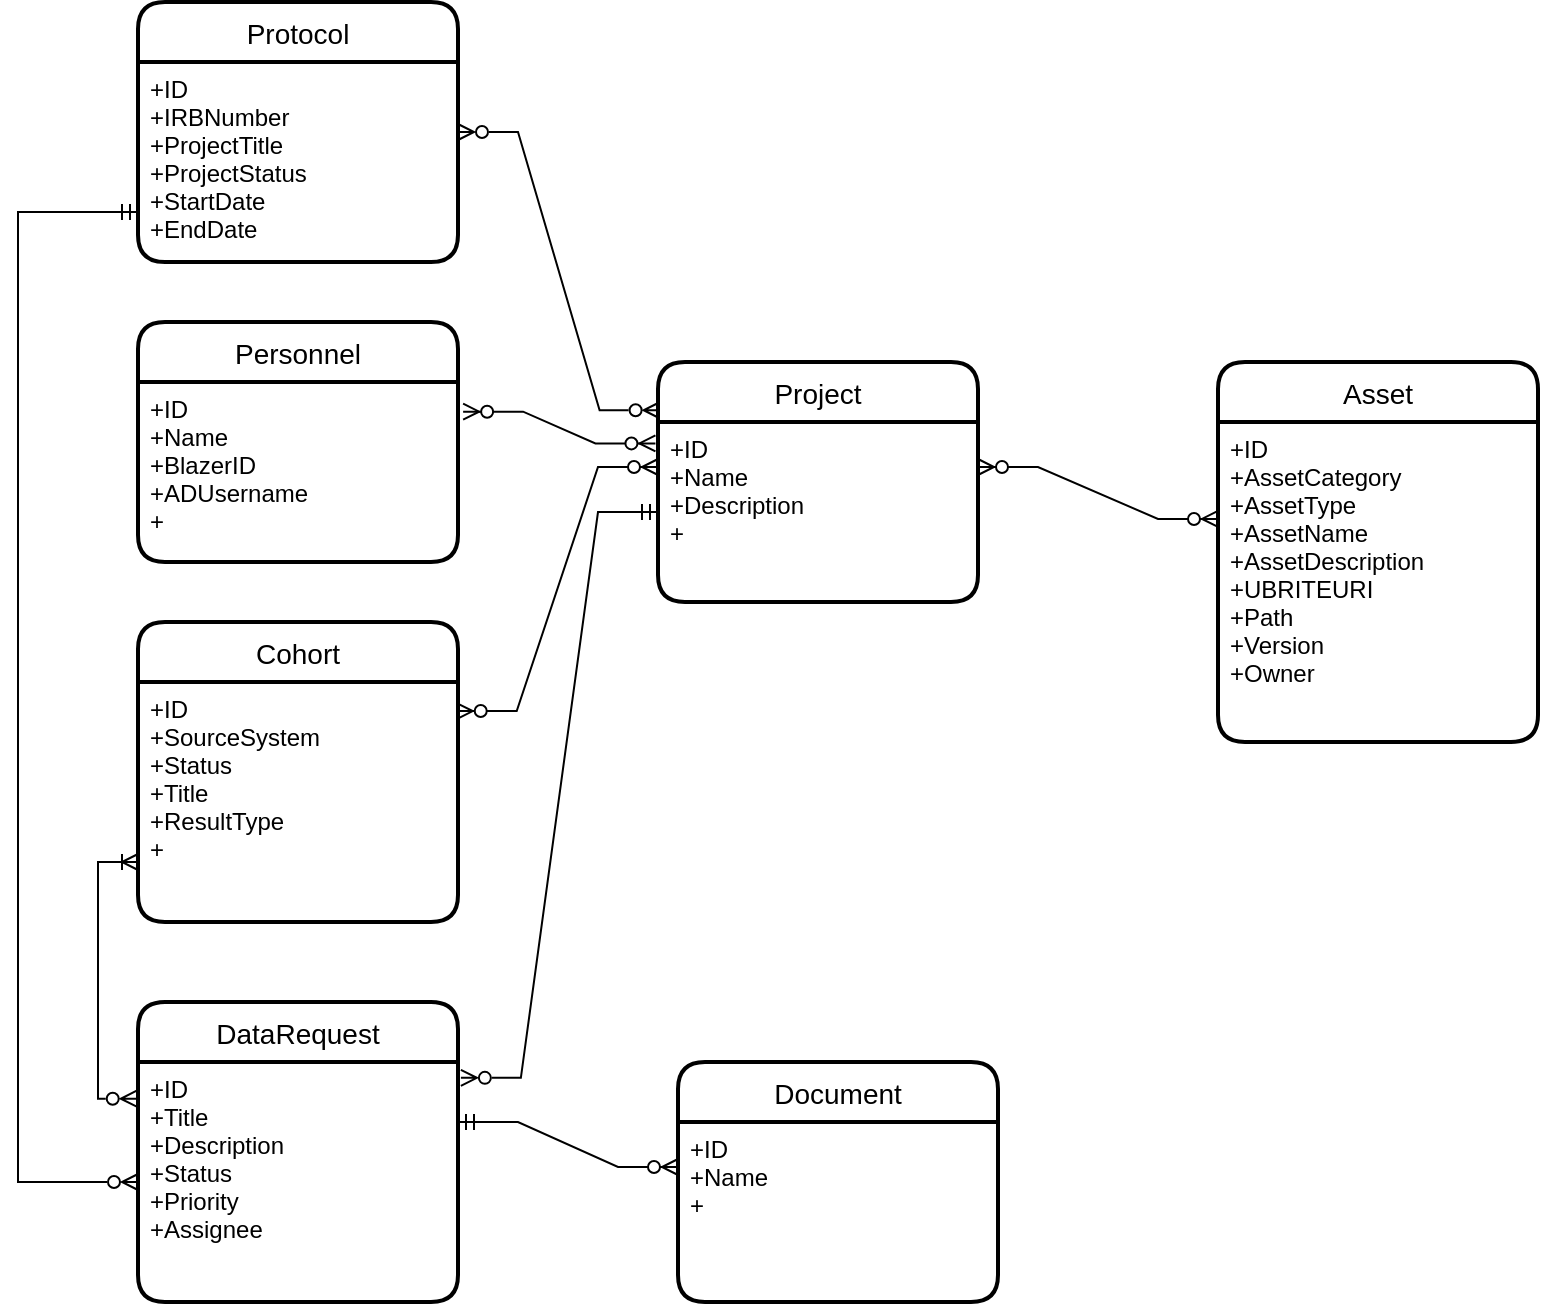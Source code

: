 <mxfile version="20.2.5" type="github">
  <diagram id="R2lEEEUBdFMjLlhIrx00" name="Page-1">
    <mxGraphModel dx="1104" dy="832" grid="1" gridSize="10" guides="1" tooltips="1" connect="1" arrows="1" fold="1" page="1" pageScale="1" pageWidth="850" pageHeight="1100" math="0" shadow="0" extFonts="Permanent Marker^https://fonts.googleapis.com/css?family=Permanent+Marker">
      <root>
        <mxCell id="0" />
        <mxCell id="1" parent="0" />
        <mxCell id="d8AmTmTILv6SGkgznYFD-1" value="Project" style="swimlane;childLayout=stackLayout;horizontal=1;startSize=30;horizontalStack=0;rounded=1;fontSize=14;fontStyle=0;strokeWidth=2;resizeParent=0;resizeLast=1;shadow=0;dashed=0;align=center;" vertex="1" parent="1">
          <mxGeometry x="330" y="240" width="160" height="120" as="geometry" />
        </mxCell>
        <mxCell id="d8AmTmTILv6SGkgznYFD-2" value="+ID&#xa;+Name&#xa;+Description&#xa;+" style="align=left;strokeColor=none;fillColor=none;spacingLeft=4;fontSize=12;verticalAlign=top;resizable=0;rotatable=0;part=1;" vertex="1" parent="d8AmTmTILv6SGkgznYFD-1">
          <mxGeometry y="30" width="160" height="90" as="geometry" />
        </mxCell>
        <mxCell id="d8AmTmTILv6SGkgznYFD-3" value="Protocol" style="swimlane;childLayout=stackLayout;horizontal=1;startSize=30;horizontalStack=0;rounded=1;fontSize=14;fontStyle=0;strokeWidth=2;resizeParent=0;resizeLast=1;shadow=0;dashed=0;align=center;" vertex="1" parent="1">
          <mxGeometry x="70" y="60" width="160" height="130" as="geometry" />
        </mxCell>
        <mxCell id="d8AmTmTILv6SGkgznYFD-4" value="+ID&#xa;+IRBNumber&#xa;+ProjectTitle&#xa;+ProjectStatus&#xa;+StartDate&#xa;+EndDate" style="align=left;strokeColor=none;fillColor=none;spacingLeft=4;fontSize=12;verticalAlign=top;resizable=0;rotatable=0;part=1;" vertex="1" parent="d8AmTmTILv6SGkgznYFD-3">
          <mxGeometry y="30" width="160" height="100" as="geometry" />
        </mxCell>
        <mxCell id="d8AmTmTILv6SGkgznYFD-5" value="Personnel" style="swimlane;childLayout=stackLayout;horizontal=1;startSize=30;horizontalStack=0;rounded=1;fontSize=14;fontStyle=0;strokeWidth=2;resizeParent=0;resizeLast=1;shadow=0;dashed=0;align=center;" vertex="1" parent="1">
          <mxGeometry x="70" y="220" width="160" height="120" as="geometry" />
        </mxCell>
        <mxCell id="d8AmTmTILv6SGkgznYFD-6" value="+ID&#xa;+Name&#xa;+BlazerID&#xa;+ADUsername&#xa;+" style="align=left;strokeColor=none;fillColor=none;spacingLeft=4;fontSize=12;verticalAlign=top;resizable=0;rotatable=0;part=1;" vertex="1" parent="d8AmTmTILv6SGkgznYFD-5">
          <mxGeometry y="30" width="160" height="90" as="geometry" />
        </mxCell>
        <mxCell id="d8AmTmTILv6SGkgznYFD-7" value="Cohort" style="swimlane;childLayout=stackLayout;horizontal=1;startSize=30;horizontalStack=0;rounded=1;fontSize=14;fontStyle=0;strokeWidth=2;resizeParent=0;resizeLast=1;shadow=0;dashed=0;align=center;" vertex="1" parent="1">
          <mxGeometry x="70" y="370" width="160" height="150" as="geometry" />
        </mxCell>
        <mxCell id="d8AmTmTILv6SGkgznYFD-8" value="+ID&#xa;+SourceSystem&#xa;+Status&#xa;+Title&#xa;+ResultType&#xa;+" style="align=left;strokeColor=none;fillColor=none;spacingLeft=4;fontSize=12;verticalAlign=top;resizable=0;rotatable=0;part=1;" vertex="1" parent="d8AmTmTILv6SGkgznYFD-7">
          <mxGeometry y="30" width="160" height="120" as="geometry" />
        </mxCell>
        <mxCell id="d8AmTmTILv6SGkgznYFD-9" value="DataRequest" style="swimlane;childLayout=stackLayout;horizontal=1;startSize=30;horizontalStack=0;rounded=1;fontSize=14;fontStyle=0;strokeWidth=2;resizeParent=0;resizeLast=1;shadow=0;dashed=0;align=center;" vertex="1" parent="1">
          <mxGeometry x="70" y="560" width="160" height="150" as="geometry" />
        </mxCell>
        <mxCell id="d8AmTmTILv6SGkgznYFD-11" value="+ID&#xa;+Title&#xa;+Description&#xa;+Status&#xa;+Priority&#xa;+Assignee" style="align=left;strokeColor=none;fillColor=none;spacingLeft=4;fontSize=12;verticalAlign=top;resizable=0;rotatable=0;part=1;" vertex="1" parent="d8AmTmTILv6SGkgznYFD-9">
          <mxGeometry y="30" width="160" height="120" as="geometry" />
        </mxCell>
        <mxCell id="d8AmTmTILv6SGkgznYFD-12" value="Document" style="swimlane;childLayout=stackLayout;horizontal=1;startSize=30;horizontalStack=0;rounded=1;fontSize=14;fontStyle=0;strokeWidth=2;resizeParent=0;resizeLast=1;shadow=0;dashed=0;align=center;" vertex="1" parent="1">
          <mxGeometry x="340" y="590" width="160" height="120" as="geometry" />
        </mxCell>
        <mxCell id="d8AmTmTILv6SGkgznYFD-13" value="+ID&#xa;+Name&#xa;+" style="align=left;strokeColor=none;fillColor=none;spacingLeft=4;fontSize=12;verticalAlign=top;resizable=0;rotatable=0;part=1;" vertex="1" parent="d8AmTmTILv6SGkgznYFD-12">
          <mxGeometry y="30" width="160" height="90" as="geometry" />
        </mxCell>
        <mxCell id="d8AmTmTILv6SGkgznYFD-15" value="" style="edgeStyle=entityRelationEdgeStyle;fontSize=12;html=1;endArrow=ERzeroToMany;startArrow=ERzeroToMany;rounded=0;exitX=1;exitY=0.5;exitDx=0;exitDy=0;entryX=0.005;entryY=0.201;entryDx=0;entryDy=0;entryPerimeter=0;startFill=0;endFill=0;" edge="1" parent="1" source="d8AmTmTILv6SGkgznYFD-3" target="d8AmTmTILv6SGkgznYFD-1">
          <mxGeometry width="100" height="100" relative="1" as="geometry">
            <mxPoint x="320" y="420" as="sourcePoint" />
            <mxPoint x="420" y="320" as="targetPoint" />
          </mxGeometry>
        </mxCell>
        <mxCell id="d8AmTmTILv6SGkgznYFD-16" value="" style="edgeStyle=entityRelationEdgeStyle;fontSize=12;html=1;endArrow=ERzeroToMany;endFill=1;startArrow=ERzeroToMany;rounded=0;entryX=-0.008;entryY=0.119;entryDx=0;entryDy=0;exitX=1.016;exitY=0.165;exitDx=0;exitDy=0;exitPerimeter=0;entryPerimeter=0;" edge="1" parent="1" source="d8AmTmTILv6SGkgznYFD-6" target="d8AmTmTILv6SGkgznYFD-2">
          <mxGeometry width="100" height="100" relative="1" as="geometry">
            <mxPoint x="320" y="420" as="sourcePoint" />
            <mxPoint x="420" y="320" as="targetPoint" />
          </mxGeometry>
        </mxCell>
        <mxCell id="d8AmTmTILv6SGkgznYFD-17" value="" style="edgeStyle=entityRelationEdgeStyle;fontSize=12;html=1;endArrow=ERzeroToMany;endFill=1;startArrow=ERzeroToMany;rounded=0;exitX=0.996;exitY=0.121;exitDx=0;exitDy=0;exitPerimeter=0;entryX=0;entryY=0.25;entryDx=0;entryDy=0;" edge="1" parent="1" source="d8AmTmTILv6SGkgznYFD-8" target="d8AmTmTILv6SGkgznYFD-2">
          <mxGeometry width="100" height="100" relative="1" as="geometry">
            <mxPoint x="320" y="490" as="sourcePoint" />
            <mxPoint x="420" y="390" as="targetPoint" />
          </mxGeometry>
        </mxCell>
        <mxCell id="d8AmTmTILv6SGkgznYFD-19" value="" style="edgeStyle=entityRelationEdgeStyle;fontSize=12;html=1;endArrow=ERzeroToMany;startArrow=ERmandOne;rounded=0;exitX=0;exitY=0.5;exitDx=0;exitDy=0;endFill=0;entryX=1.009;entryY=0.066;entryDx=0;entryDy=0;entryPerimeter=0;" edge="1" parent="1" source="d8AmTmTILv6SGkgznYFD-2" target="d8AmTmTILv6SGkgznYFD-11">
          <mxGeometry width="100" height="100" relative="1" as="geometry">
            <mxPoint x="260" y="530" as="sourcePoint" />
            <mxPoint x="360" y="430" as="targetPoint" />
          </mxGeometry>
        </mxCell>
        <mxCell id="d8AmTmTILv6SGkgznYFD-20" value="" style="edgeStyle=entityRelationEdgeStyle;fontSize=12;html=1;endArrow=ERzeroToMany;startArrow=ERmandOne;rounded=0;exitX=1;exitY=0.25;exitDx=0;exitDy=0;entryX=0;entryY=0.25;entryDx=0;entryDy=0;" edge="1" parent="1" source="d8AmTmTILv6SGkgznYFD-11" target="d8AmTmTILv6SGkgznYFD-13">
          <mxGeometry width="100" height="100" relative="1" as="geometry">
            <mxPoint x="250" y="550" as="sourcePoint" />
            <mxPoint x="350" y="450" as="targetPoint" />
          </mxGeometry>
        </mxCell>
        <mxCell id="d8AmTmTILv6SGkgznYFD-21" value="Asset" style="swimlane;childLayout=stackLayout;horizontal=1;startSize=30;horizontalStack=0;rounded=1;fontSize=14;fontStyle=0;strokeWidth=2;resizeParent=0;resizeLast=1;shadow=0;dashed=0;align=center;" vertex="1" parent="1">
          <mxGeometry x="610" y="240" width="160" height="190" as="geometry" />
        </mxCell>
        <mxCell id="d8AmTmTILv6SGkgznYFD-22" value="+ID&#xa;+AssetCategory&#xa;+AssetType&#xa;+AssetName&#xa;+AssetDescription&#xa;+UBRITEURI&#xa;+Path&#xa;+Version&#xa;+Owner" style="align=left;strokeColor=none;fillColor=none;spacingLeft=4;fontSize=12;verticalAlign=top;resizable=0;rotatable=0;part=1;" vertex="1" parent="d8AmTmTILv6SGkgznYFD-21">
          <mxGeometry y="30" width="160" height="160" as="geometry" />
        </mxCell>
        <mxCell id="d8AmTmTILv6SGkgznYFD-23" value="" style="edgeStyle=entityRelationEdgeStyle;fontSize=12;html=1;endArrow=ERzeroToMany;endFill=1;startArrow=ERzeroToMany;rounded=0;entryX=0;entryY=0.303;entryDx=0;entryDy=0;entryPerimeter=0;exitX=1;exitY=0.25;exitDx=0;exitDy=0;" edge="1" parent="1" source="d8AmTmTILv6SGkgznYFD-2" target="d8AmTmTILv6SGkgznYFD-22">
          <mxGeometry width="100" height="100" relative="1" as="geometry">
            <mxPoint x="370" y="370" as="sourcePoint" />
            <mxPoint x="470" y="270" as="targetPoint" />
          </mxGeometry>
        </mxCell>
        <mxCell id="d8AmTmTILv6SGkgznYFD-25" style="edgeStyle=orthogonalEdgeStyle;rounded=0;orthogonalLoop=1;jettySize=auto;html=1;exitX=0;exitY=0.75;exitDx=0;exitDy=0;entryX=0;entryY=0.5;entryDx=0;entryDy=0;startArrow=ERmandOne;startFill=0;endArrow=ERzeroToMany;endFill=0;" edge="1" parent="1" source="d8AmTmTILv6SGkgznYFD-4" target="d8AmTmTILv6SGkgznYFD-11">
          <mxGeometry relative="1" as="geometry">
            <Array as="points">
              <mxPoint x="10" y="165" />
              <mxPoint x="10" y="650" />
            </Array>
          </mxGeometry>
        </mxCell>
        <mxCell id="d8AmTmTILv6SGkgznYFD-26" style="edgeStyle=orthogonalEdgeStyle;rounded=0;orthogonalLoop=1;jettySize=auto;html=1;exitX=0;exitY=0.75;exitDx=0;exitDy=0;entryX=-0.004;entryY=0.153;entryDx=0;entryDy=0;entryPerimeter=0;startArrow=ERoneToMany;startFill=0;endArrow=ERzeroToMany;endFill=0;" edge="1" parent="1" source="d8AmTmTILv6SGkgznYFD-8" target="d8AmTmTILv6SGkgznYFD-11">
          <mxGeometry relative="1" as="geometry" />
        </mxCell>
      </root>
    </mxGraphModel>
  </diagram>
</mxfile>
